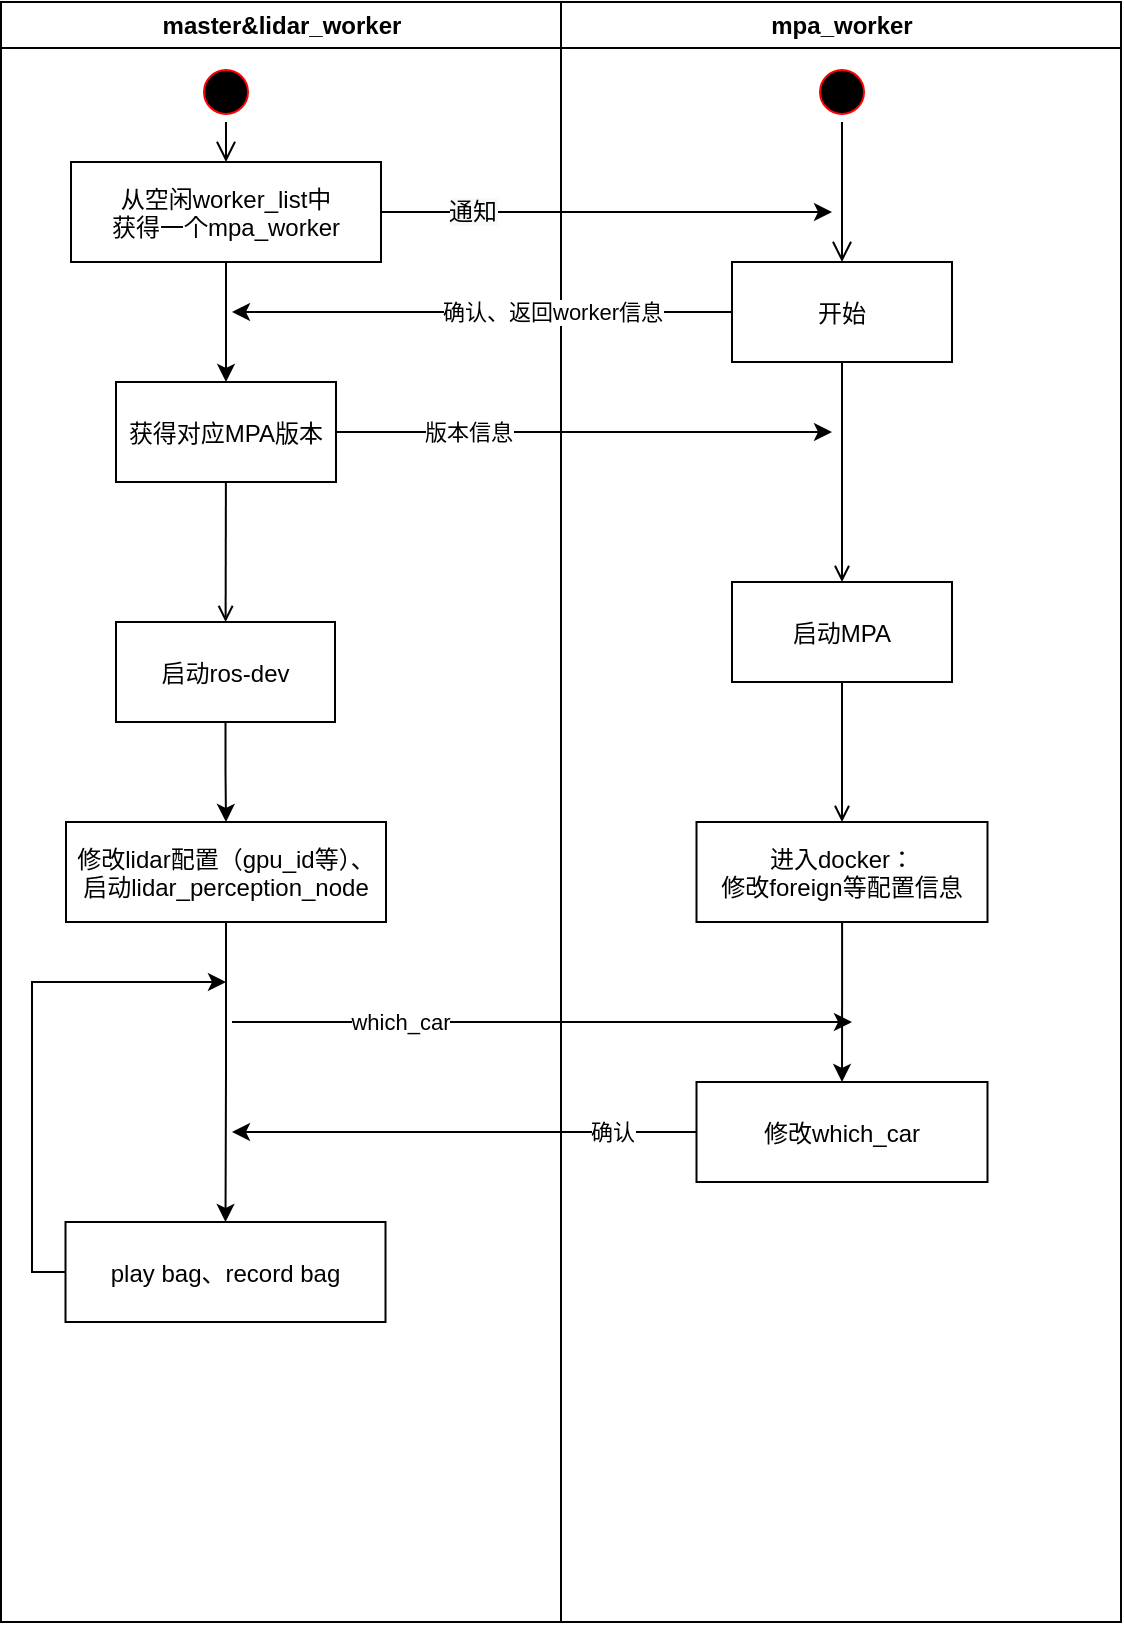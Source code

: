 <mxfile version="14.1.1" type="github">
  <diagram name="Page-1" id="e7e014a7-5840-1c2e-5031-d8a46d1fe8dd">
    <mxGraphModel dx="1426" dy="946" grid="1" gridSize="10" guides="1" tooltips="1" connect="1" arrows="1" fold="1" page="1" pageScale="1" pageWidth="1169" pageHeight="826" background="#ffffff" math="0" shadow="0">
      <root>
        <mxCell id="0" />
        <mxCell id="1" parent="0" />
        <mxCell id="2" value="master&amp;lidar_worker" style="swimlane;whiteSpace=wrap" parent="1" vertex="1">
          <mxGeometry x="164.5" y="10" width="280" height="810" as="geometry" />
        </mxCell>
        <mxCell id="5" value="" style="ellipse;shape=startState;fillColor=#000000;strokeColor=#ff0000;" parent="2" vertex="1">
          <mxGeometry x="97.5" y="30" width="30" height="30" as="geometry" />
        </mxCell>
        <mxCell id="6" value="" style="edgeStyle=elbowEdgeStyle;elbow=horizontal;verticalAlign=bottom;endArrow=open;endSize=8;endFill=1;rounded=0" parent="2" source="5" target="7" edge="1">
          <mxGeometry x="100" y="40" as="geometry">
            <mxPoint x="115" y="110" as="targetPoint" />
          </mxGeometry>
        </mxCell>
        <mxCell id="JgsIH6n0BqlM2puxz5vn-74" style="edgeStyle=orthogonalEdgeStyle;rounded=0;orthogonalLoop=1;jettySize=auto;html=1;entryX=0.5;entryY=0;entryDx=0;entryDy=0;strokeColor=#000000;" parent="2" source="7" target="8" edge="1">
          <mxGeometry relative="1" as="geometry" />
        </mxCell>
        <mxCell id="7" value="从空闲worker_list中&#xa;获得一个mpa_worker" style="" parent="2" vertex="1">
          <mxGeometry x="35" y="80" width="155" height="50" as="geometry" />
        </mxCell>
        <mxCell id="8" value="获得对应MPA版本" style="" parent="2" vertex="1">
          <mxGeometry x="57.5" y="190" width="110" height="50" as="geometry" />
        </mxCell>
        <mxCell id="JgsIH6n0BqlM2puxz5vn-75" style="edgeStyle=orthogonalEdgeStyle;rounded=0;orthogonalLoop=1;jettySize=auto;html=1;entryX=0.5;entryY=0;entryDx=0;entryDy=0;strokeColor=#000000;" parent="2" source="10" target="JgsIH6n0BqlM2puxz5vn-54" edge="1">
          <mxGeometry relative="1" as="geometry" />
        </mxCell>
        <mxCell id="10" value="启动ros-dev" style="" parent="2" vertex="1">
          <mxGeometry x="57.5" y="310" width="109.5" height="50" as="geometry" />
        </mxCell>
        <mxCell id="11" value="" style="endArrow=open;endFill=1;rounded=0" parent="2" source="8" target="10" edge="1">
          <mxGeometry relative="1" as="geometry" />
        </mxCell>
        <mxCell id="JgsIH6n0BqlM2puxz5vn-85" style="edgeStyle=orthogonalEdgeStyle;rounded=0;orthogonalLoop=1;jettySize=auto;html=1;entryX=0.5;entryY=0;entryDx=0;entryDy=0;strokeColor=#000000;" parent="2" source="JgsIH6n0BqlM2puxz5vn-54" target="JgsIH6n0BqlM2puxz5vn-68" edge="1">
          <mxGeometry relative="1" as="geometry" />
        </mxCell>
        <mxCell id="JgsIH6n0BqlM2puxz5vn-54" value="修改lidar配置（gpu_id等）、&#xa;启动lidar_perception_node" style="" parent="2" vertex="1">
          <mxGeometry x="32.5" y="410" width="160" height="50" as="geometry" />
        </mxCell>
        <mxCell id="JgsIH6n0BqlM2puxz5vn-68" value="play bag、record bag" style="" parent="2" vertex="1">
          <mxGeometry x="32.25" y="610" width="160" height="50" as="geometry" />
        </mxCell>
        <mxCell id="3" value="mpa_worker" style="swimlane;whiteSpace=wrap" parent="1" vertex="1">
          <mxGeometry x="444.5" y="10" width="280" height="810" as="geometry" />
        </mxCell>
        <mxCell id="13" value="" style="ellipse;shape=startState;fillColor=#000000;strokeColor=#ff0000;" parent="3" vertex="1">
          <mxGeometry x="125.5" y="30" width="30" height="30" as="geometry" />
        </mxCell>
        <mxCell id="14" value="" style="edgeStyle=elbowEdgeStyle;elbow=horizontal;verticalAlign=bottom;endArrow=open;endSize=8;endFill=1;rounded=0" parent="3" source="13" target="15" edge="1">
          <mxGeometry x="40" y="20" as="geometry">
            <mxPoint x="55" y="90" as="targetPoint" />
          </mxGeometry>
        </mxCell>
        <mxCell id="15" value="开始" style="" parent="3" vertex="1">
          <mxGeometry x="85.5" y="130" width="110" height="50" as="geometry" />
        </mxCell>
        <mxCell id="16" value="启动MPA" style="" parent="3" vertex="1">
          <mxGeometry x="85.5" y="290" width="110" height="50" as="geometry" />
        </mxCell>
        <mxCell id="17" value="" style="endArrow=open;endFill=1;rounded=0" parent="3" source="15" target="16" edge="1">
          <mxGeometry relative="1" as="geometry" />
        </mxCell>
        <mxCell id="JgsIH6n0BqlM2puxz5vn-80" style="edgeStyle=orthogonalEdgeStyle;rounded=0;orthogonalLoop=1;jettySize=auto;html=1;entryX=0.5;entryY=0;entryDx=0;entryDy=0;strokeColor=#000000;" parent="3" source="18" target="JgsIH6n0BqlM2puxz5vn-79" edge="1">
          <mxGeometry relative="1" as="geometry" />
        </mxCell>
        <mxCell id="18" value="进入docker：&#xa;修改foreign等配置信息" style="" parent="3" vertex="1">
          <mxGeometry x="67.75" y="410" width="145.5" height="50" as="geometry" />
        </mxCell>
        <mxCell id="19" value="" style="endArrow=open;endFill=1;rounded=0" parent="3" source="16" target="18" edge="1">
          <mxGeometry relative="1" as="geometry" />
        </mxCell>
        <mxCell id="JgsIH6n0BqlM2puxz5vn-79" value="修改which_car" style="" parent="3" vertex="1">
          <mxGeometry x="67.75" y="540" width="145.5" height="50" as="geometry" />
        </mxCell>
        <mxCell id="JgsIH6n0BqlM2puxz5vn-58" style="edgeStyle=orthogonalEdgeStyle;rounded=0;orthogonalLoop=1;jettySize=auto;html=1;" parent="1" source="7" edge="1">
          <mxGeometry relative="1" as="geometry">
            <mxPoint x="580" y="115.0" as="targetPoint" />
          </mxGeometry>
        </mxCell>
        <mxCell id="JgsIH6n0BqlM2puxz5vn-62" value="&lt;span style=&quot;font-size: 12px ; background-color: rgb(248 , 249 , 250)&quot;&gt;通知&lt;/span&gt;" style="edgeLabel;html=1;align=center;verticalAlign=middle;resizable=0;points=[];" parent="JgsIH6n0BqlM2puxz5vn-58" vertex="1" connectable="0">
          <mxGeometry x="-0.281" y="-1" relative="1" as="geometry">
            <mxPoint x="-35.71" y="-1" as="offset" />
          </mxGeometry>
        </mxCell>
        <mxCell id="JgsIH6n0BqlM2puxz5vn-60" style="edgeStyle=orthogonalEdgeStyle;rounded=0;orthogonalLoop=1;jettySize=auto;html=1;" parent="1" source="15" edge="1">
          <mxGeometry relative="1" as="geometry">
            <mxPoint x="280" y="165.0" as="targetPoint" />
          </mxGeometry>
        </mxCell>
        <mxCell id="JgsIH6n0BqlM2puxz5vn-61" value="确认、返回worker信息" style="edgeLabel;html=1;align=center;verticalAlign=middle;resizable=0;points=[];" parent="JgsIH6n0BqlM2puxz5vn-60" vertex="1" connectable="0">
          <mxGeometry x="-0.162" relative="1" as="geometry">
            <mxPoint x="14.83" as="offset" />
          </mxGeometry>
        </mxCell>
        <mxCell id="JgsIH6n0BqlM2puxz5vn-63" style="edgeStyle=orthogonalEdgeStyle;rounded=0;orthogonalLoop=1;jettySize=auto;html=1;" parent="1" source="8" edge="1">
          <mxGeometry relative="1" as="geometry">
            <mxPoint x="580" y="225.0" as="targetPoint" />
          </mxGeometry>
        </mxCell>
        <mxCell id="JgsIH6n0BqlM2puxz5vn-64" value="版本信息" style="edgeLabel;html=1;align=center;verticalAlign=middle;resizable=0;points=[];" parent="JgsIH6n0BqlM2puxz5vn-63" vertex="1" connectable="0">
          <mxGeometry x="-0.28" y="-1" relative="1" as="geometry">
            <mxPoint x="-23.28" y="-1" as="offset" />
          </mxGeometry>
        </mxCell>
        <mxCell id="JgsIH6n0BqlM2puxz5vn-77" style="edgeStyle=orthogonalEdgeStyle;rounded=0;orthogonalLoop=1;jettySize=auto;html=1;strokeColor=#000000;exitX=0;exitY=0.5;exitDx=0;exitDy=0;" parent="1" source="JgsIH6n0BqlM2puxz5vn-68" edge="1">
          <mxGeometry relative="1" as="geometry">
            <mxPoint x="277" y="500" as="targetPoint" />
            <Array as="points">
              <mxPoint x="180" y="645" />
              <mxPoint x="180" y="500" />
            </Array>
          </mxGeometry>
        </mxCell>
        <mxCell id="JgsIH6n0BqlM2puxz5vn-81" value="which_car" style="edgeStyle=orthogonalEdgeStyle;rounded=0;orthogonalLoop=1;jettySize=auto;html=1;strokeColor=#000000;" parent="1" edge="1">
          <mxGeometry x="-0.458" relative="1" as="geometry">
            <mxPoint x="590" y="520" as="targetPoint" />
            <mxPoint x="280" y="520" as="sourcePoint" />
            <Array as="points">
              <mxPoint x="350" y="520" />
            </Array>
            <mxPoint as="offset" />
          </mxGeometry>
        </mxCell>
        <mxCell id="JgsIH6n0BqlM2puxz5vn-86" value="确认" style="edgeStyle=orthogonalEdgeStyle;rounded=0;orthogonalLoop=1;jettySize=auto;html=1;strokeColor=#000000;" parent="1" source="JgsIH6n0BqlM2puxz5vn-79" edge="1">
          <mxGeometry x="-0.636" relative="1" as="geometry">
            <mxPoint x="280" y="575" as="targetPoint" />
            <Array as="points">
              <mxPoint x="450" y="575" />
              <mxPoint x="450" y="575" />
            </Array>
            <mxPoint as="offset" />
          </mxGeometry>
        </mxCell>
      </root>
    </mxGraphModel>
  </diagram>
</mxfile>
